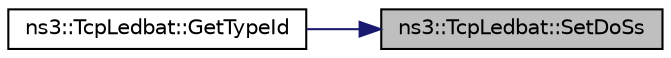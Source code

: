 digraph "ns3::TcpLedbat::SetDoSs"
{
 // LATEX_PDF_SIZE
  edge [fontname="Helvetica",fontsize="10",labelfontname="Helvetica",labelfontsize="10"];
  node [fontname="Helvetica",fontsize="10",shape=record];
  rankdir="RL";
  Node1 [label="ns3::TcpLedbat::SetDoSs",height=0.2,width=0.4,color="black", fillcolor="grey75", style="filled", fontcolor="black",tooltip="Change the Slow Start Capability."];
  Node1 -> Node2 [dir="back",color="midnightblue",fontsize="10",style="solid",fontname="Helvetica"];
  Node2 [label="ns3::TcpLedbat::GetTypeId",height=0.2,width=0.4,color="black", fillcolor="white", style="filled",URL="$classns3_1_1_tcp_ledbat.html#a3b7785bb378bd0af12ac9d2f9af330db",tooltip="Get the type ID."];
}

